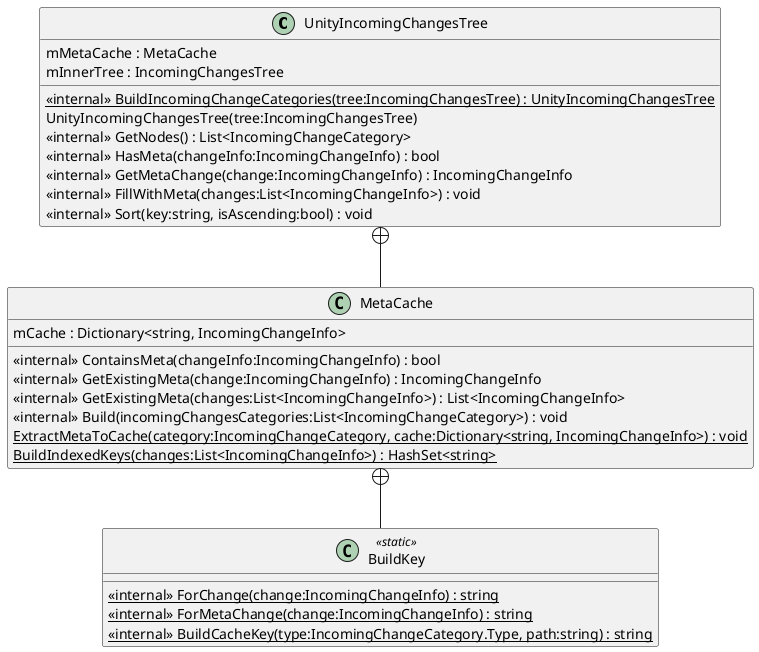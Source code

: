 @startuml
class UnityIncomingChangesTree {
    <<internal>> {static} BuildIncomingChangeCategories(tree:IncomingChangesTree) : UnityIncomingChangesTree
    UnityIncomingChangesTree(tree:IncomingChangesTree)
    <<internal>> GetNodes() : List<IncomingChangeCategory>
    <<internal>> HasMeta(changeInfo:IncomingChangeInfo) : bool
    <<internal>> GetMetaChange(change:IncomingChangeInfo) : IncomingChangeInfo
    <<internal>> FillWithMeta(changes:List<IncomingChangeInfo>) : void
    <<internal>> Sort(key:string, isAscending:bool) : void
    mMetaCache : MetaCache
    mInnerTree : IncomingChangesTree
}
class MetaCache {
    <<internal>> ContainsMeta(changeInfo:IncomingChangeInfo) : bool
    <<internal>> GetExistingMeta(change:IncomingChangeInfo) : IncomingChangeInfo
    <<internal>> GetExistingMeta(changes:List<IncomingChangeInfo>) : List<IncomingChangeInfo>
    <<internal>> Build(incomingChangesCategories:List<IncomingChangeCategory>) : void
    {static} ExtractMetaToCache(category:IncomingChangeCategory, cache:Dictionary<string, IncomingChangeInfo>) : void
    {static} BuildIndexedKeys(changes:List<IncomingChangeInfo>) : HashSet<string>
    mCache : Dictionary<string, IncomingChangeInfo>
}
class BuildKey <<static>> {
    <<internal>> {static} ForChange(change:IncomingChangeInfo) : string
    <<internal>> {static} ForMetaChange(change:IncomingChangeInfo) : string
    <<internal>> {static} BuildCacheKey(type:IncomingChangeCategory.Type, path:string) : string
}
UnityIncomingChangesTree +-- MetaCache
MetaCache +-- BuildKey
@enduml
